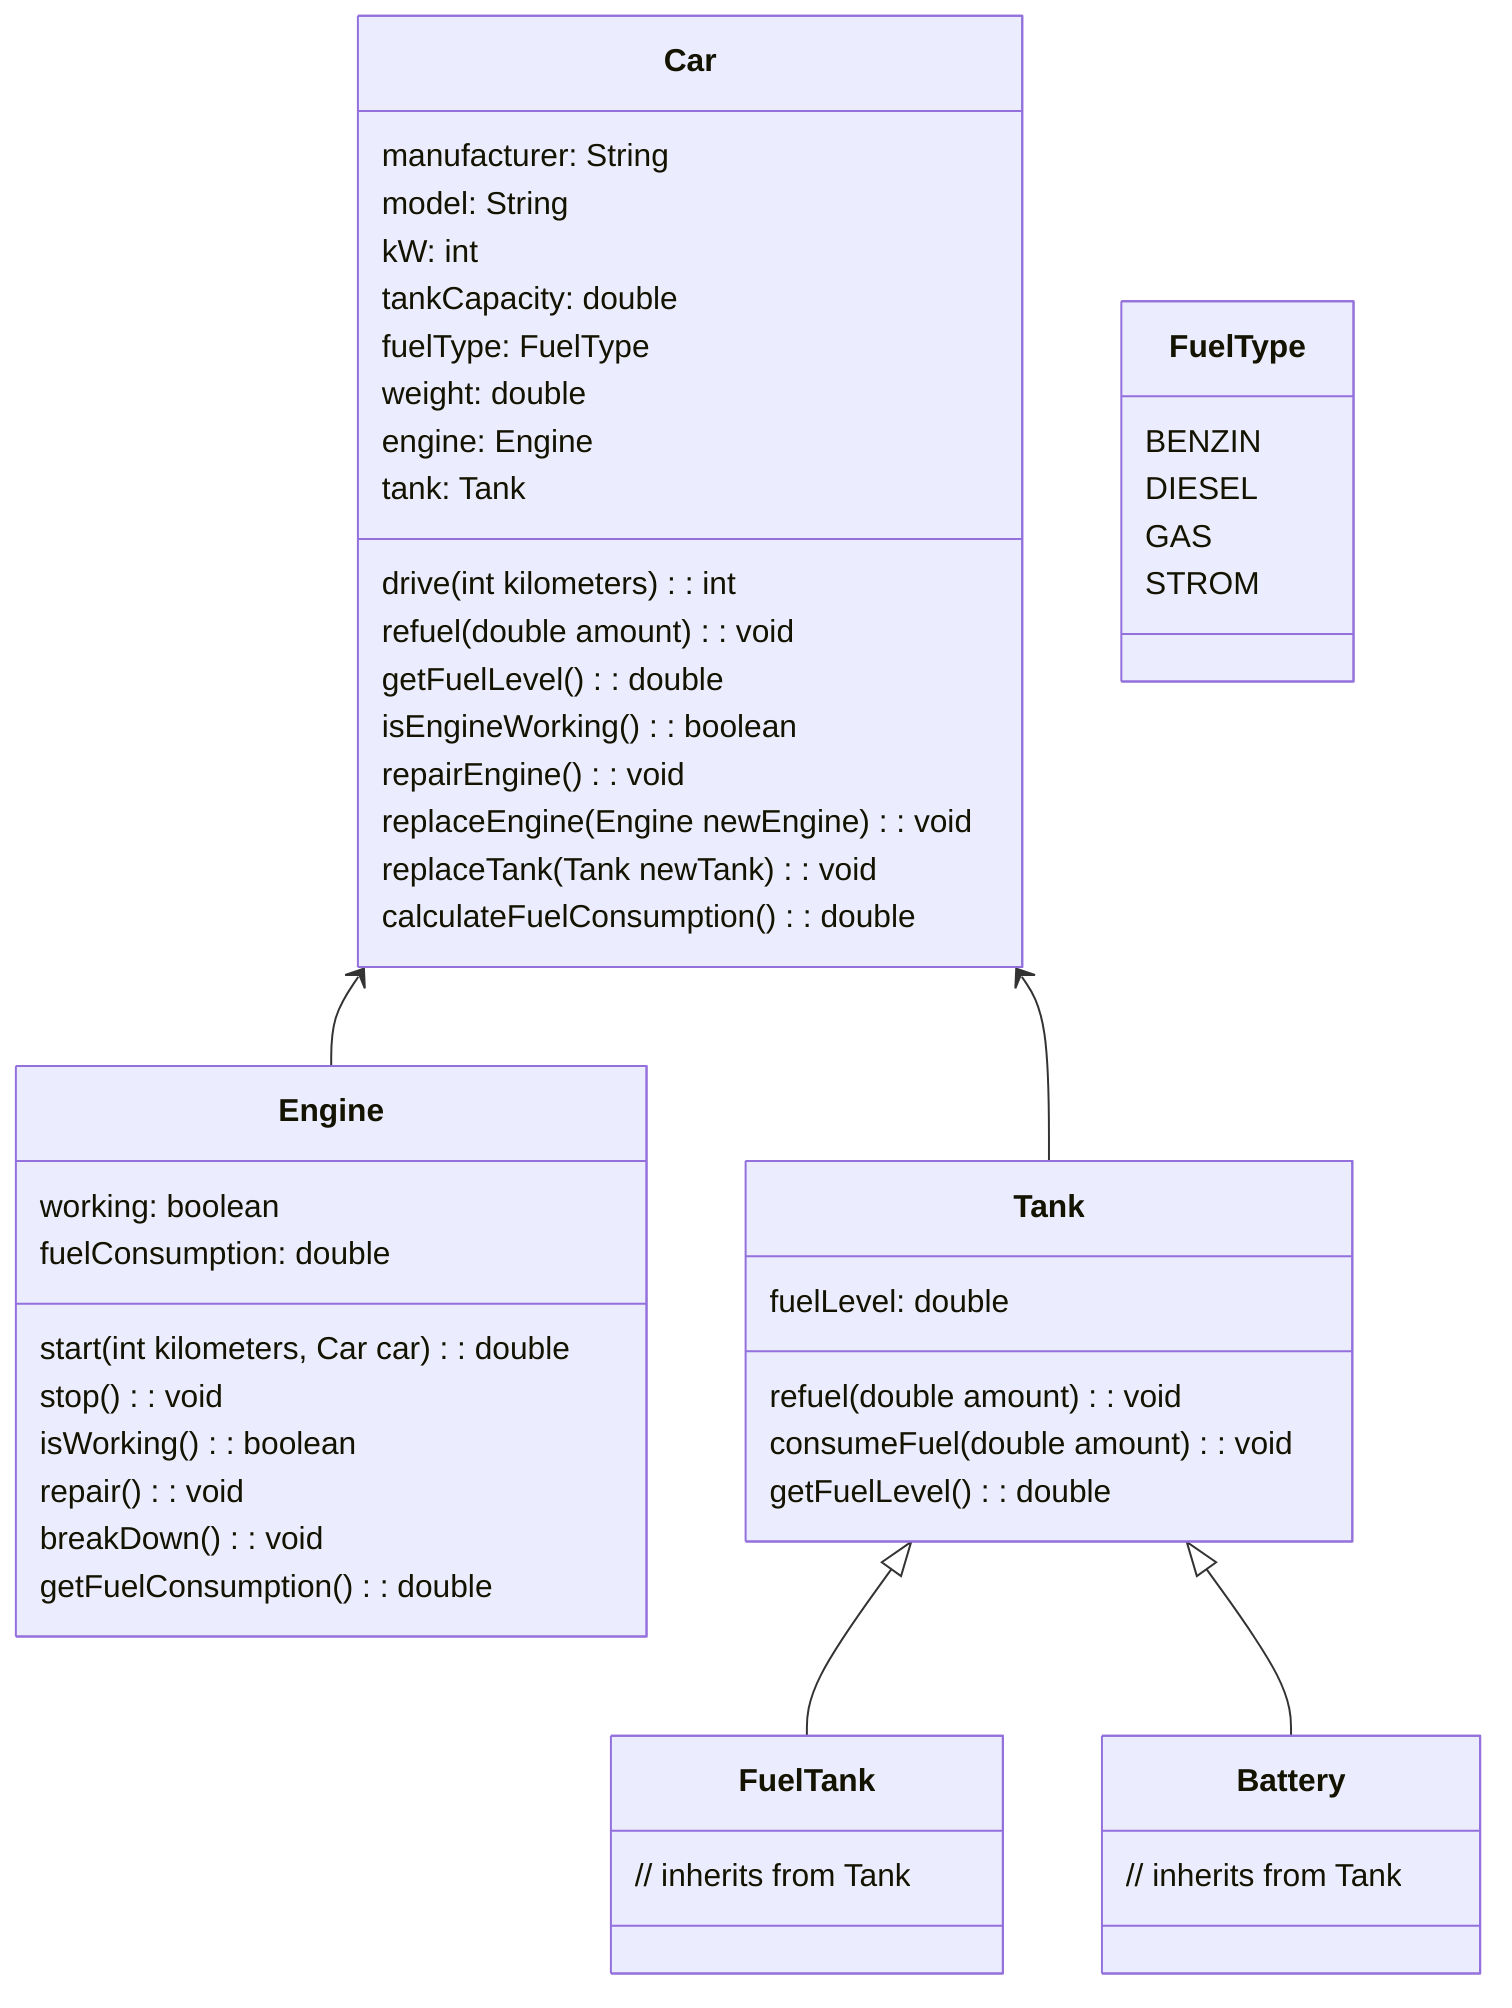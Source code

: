 classDiagram
    class Car {
        manufacturer: String
        model: String
        kW: int
        tankCapacity: double
        fuelType: FuelType
        weight: double
        engine: Engine
        tank: Tank
        drive(int kilometers): int
        refuel(double amount): void
        getFuelLevel(): double
        isEngineWorking(): boolean
        repairEngine(): void
        replaceEngine(Engine newEngine): void
        replaceTank(Tank newTank): void
        calculateFuelConsumption(): double
    }

    class Engine {
        working: boolean
        fuelConsumption: double
        start(int kilometers, Car car): double
        stop(): void
        isWorking(): boolean
        repair(): void
        breakDown(): void
        getFuelConsumption(): double
    }

    class Tank {
        fuelLevel: double
        refuel(double amount): void
        consumeFuel(double amount): void
        getFuelLevel(): double
    }

    class FuelTank {
        // inherits from Tank
    }

    class Battery {
        // inherits from Tank
    }

    class FuelType {
        BENZIN
        DIESEL
        GAS
        STROM
    }

    Car <-- Engine
    Car <-- Tank
    Tank <|-- FuelTank
    Tank <|-- Battery